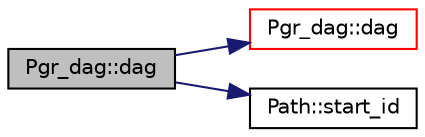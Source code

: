 digraph "Pgr_dag::dag"
{
  edge [fontname="Helvetica",fontsize="10",labelfontname="Helvetica",labelfontsize="10"];
  node [fontname="Helvetica",fontsize="10",shape=record];
  rankdir="LR";
  Node1 [label="Pgr_dag::dag",height=0.2,width=0.4,color="black", fillcolor="grey75", style="filled", fontcolor="black"];
  Node1 -> Node2 [color="midnightblue",fontsize="10",style="solid",fontname="Helvetica"];
  Node2 [label="Pgr_dag::dag",height=0.2,width=0.4,color="red", fillcolor="white", style="filled",URL="$classPgr__dag.html#aafdb37a2f26cf45b66d033654fbfd649",tooltip="Dijkstra 1 to 1. "];
  Node1 -> Node3 [color="midnightblue",fontsize="10",style="solid",fontname="Helvetica"];
  Node3 [label="Path::start_id",height=0.2,width=0.4,color="black", fillcolor="white", style="filled",URL="$classPath.html#ac7035439d26c9e76a20ca1a06541923e"];
}
